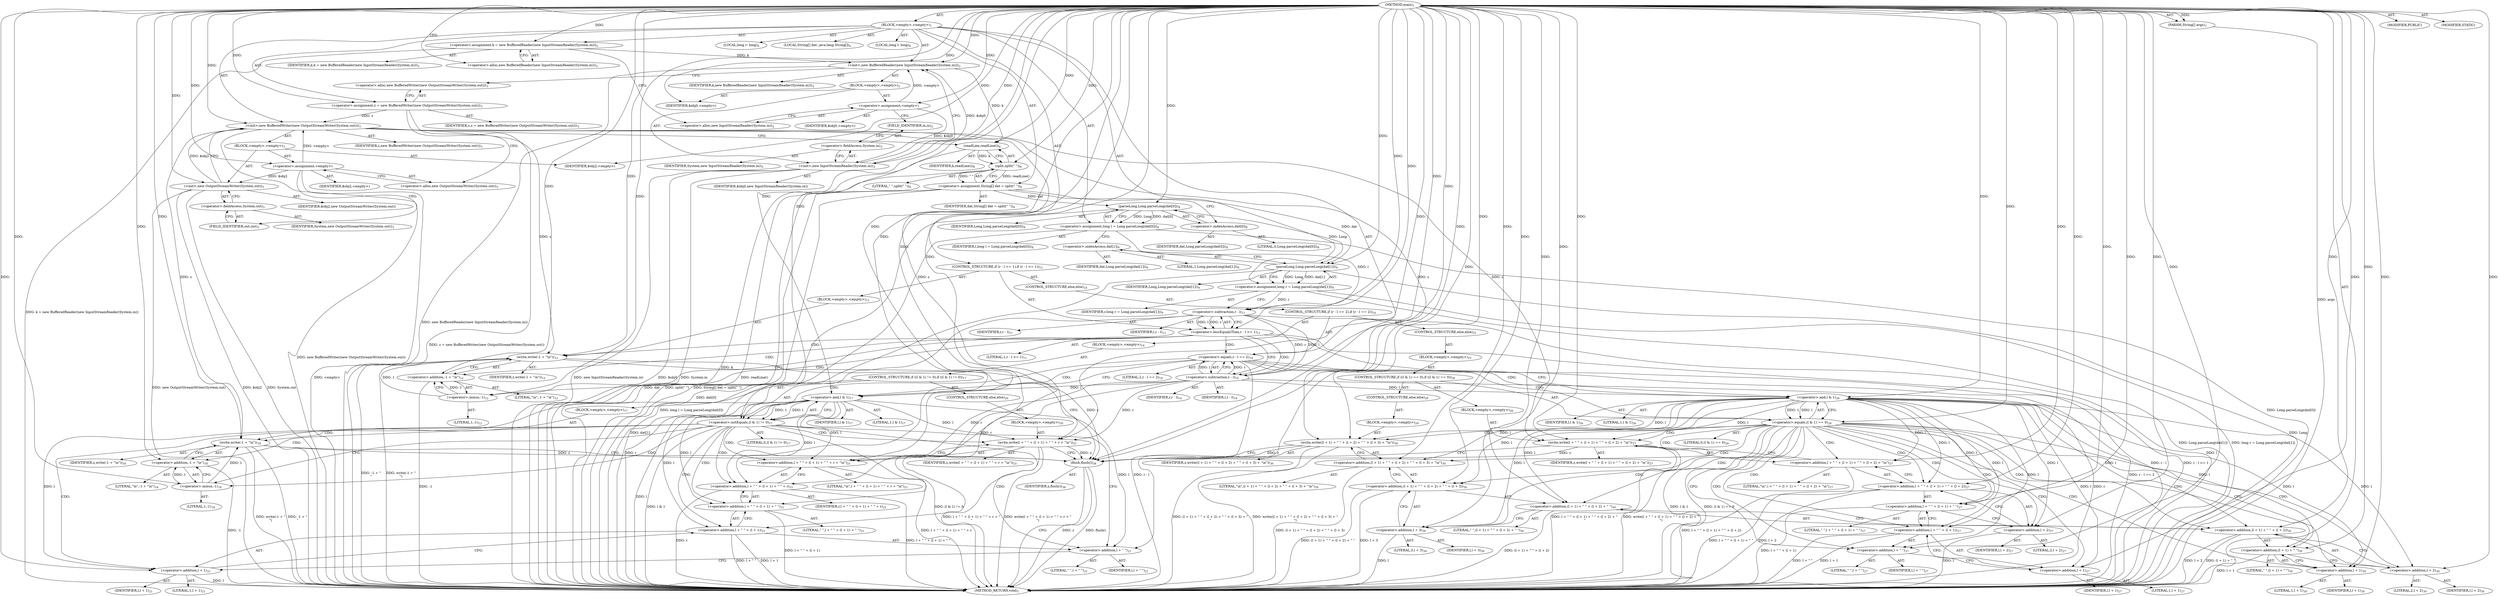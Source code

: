 digraph "main" {  
"17" [label = <(METHOD,main)<SUB>1</SUB>> ]
"18" [label = <(PARAM,String[] args)<SUB>1</SUB>> ]
"19" [label = <(BLOCK,&lt;empty&gt;,&lt;empty&gt;)<SUB>1</SUB>> ]
"20" [label = <(&lt;operator&gt;.assignment,k = new BufferedReader(new InputStreamReader(System.in)))<SUB>2</SUB>> ]
"21" [label = <(IDENTIFIER,k,k = new BufferedReader(new InputStreamReader(System.in)))<SUB>2</SUB>> ]
"22" [label = <(&lt;operator&gt;.alloc,new BufferedReader(new InputStreamReader(System.in)))<SUB>2</SUB>> ]
"23" [label = <(&lt;init&gt;,new BufferedReader(new InputStreamReader(System.in)))<SUB>2</SUB>> ]
"24" [label = <(IDENTIFIER,k,new BufferedReader(new InputStreamReader(System.in)))<SUB>2</SUB>> ]
"25" [label = <(BLOCK,&lt;empty&gt;,&lt;empty&gt;)<SUB>2</SUB>> ]
"26" [label = <(&lt;operator&gt;.assignment,&lt;empty&gt;)> ]
"27" [label = <(IDENTIFIER,$obj0,&lt;empty&gt;)> ]
"28" [label = <(&lt;operator&gt;.alloc,new InputStreamReader(System.in))<SUB>2</SUB>> ]
"29" [label = <(&lt;init&gt;,new InputStreamReader(System.in))<SUB>2</SUB>> ]
"30" [label = <(IDENTIFIER,$obj0,new InputStreamReader(System.in))> ]
"31" [label = <(&lt;operator&gt;.fieldAccess,System.in)<SUB>2</SUB>> ]
"32" [label = <(IDENTIFIER,System,new InputStreamReader(System.in))<SUB>2</SUB>> ]
"33" [label = <(FIELD_IDENTIFIER,in,in)<SUB>2</SUB>> ]
"34" [label = <(IDENTIFIER,$obj0,&lt;empty&gt;)> ]
"35" [label = <(&lt;operator&gt;.assignment,z = new BufferedWriter(new OutputStreamWriter(System.out)))<SUB>3</SUB>> ]
"36" [label = <(IDENTIFIER,z,z = new BufferedWriter(new OutputStreamWriter(System.out)))<SUB>3</SUB>> ]
"37" [label = <(&lt;operator&gt;.alloc,new BufferedWriter(new OutputStreamWriter(System.out)))<SUB>3</SUB>> ]
"38" [label = <(&lt;init&gt;,new BufferedWriter(new OutputStreamWriter(System.out)))<SUB>3</SUB>> ]
"39" [label = <(IDENTIFIER,z,new BufferedWriter(new OutputStreamWriter(System.out)))<SUB>3</SUB>> ]
"40" [label = <(BLOCK,&lt;empty&gt;,&lt;empty&gt;)<SUB>3</SUB>> ]
"41" [label = <(&lt;operator&gt;.assignment,&lt;empty&gt;)> ]
"42" [label = <(IDENTIFIER,$obj2,&lt;empty&gt;)> ]
"43" [label = <(&lt;operator&gt;.alloc,new OutputStreamWriter(System.out))<SUB>3</SUB>> ]
"44" [label = <(&lt;init&gt;,new OutputStreamWriter(System.out))<SUB>3</SUB>> ]
"45" [label = <(IDENTIFIER,$obj2,new OutputStreamWriter(System.out))> ]
"46" [label = <(&lt;operator&gt;.fieldAccess,System.out)<SUB>3</SUB>> ]
"47" [label = <(IDENTIFIER,System,new OutputStreamWriter(System.out))<SUB>3</SUB>> ]
"48" [label = <(FIELD_IDENTIFIER,out,out)<SUB>3</SUB>> ]
"49" [label = <(IDENTIFIER,$obj2,&lt;empty&gt;)> ]
"50" [label = <(LOCAL,String[] dat: java.lang.String[])<SUB>6</SUB>> ]
"51" [label = <(&lt;operator&gt;.assignment,String[] dat = split(&quot; &quot;))<SUB>6</SUB>> ]
"52" [label = <(IDENTIFIER,dat,String[] dat = split(&quot; &quot;))<SUB>6</SUB>> ]
"53" [label = <(split,split(&quot; &quot;))<SUB>6</SUB>> ]
"54" [label = <(readLine,readLine())<SUB>6</SUB>> ]
"55" [label = <(IDENTIFIER,k,readLine())<SUB>6</SUB>> ]
"56" [label = <(LITERAL,&quot; &quot;,split(&quot; &quot;))<SUB>6</SUB>> ]
"57" [label = <(LOCAL,long l: long)<SUB>8</SUB>> ]
"58" [label = <(&lt;operator&gt;.assignment,long l = Long.parseLong(dat[0]))<SUB>8</SUB>> ]
"59" [label = <(IDENTIFIER,l,long l = Long.parseLong(dat[0]))<SUB>8</SUB>> ]
"60" [label = <(parseLong,Long.parseLong(dat[0]))<SUB>8</SUB>> ]
"61" [label = <(IDENTIFIER,Long,Long.parseLong(dat[0]))<SUB>8</SUB>> ]
"62" [label = <(&lt;operator&gt;.indexAccess,dat[0])<SUB>8</SUB>> ]
"63" [label = <(IDENTIFIER,dat,Long.parseLong(dat[0]))<SUB>8</SUB>> ]
"64" [label = <(LITERAL,0,Long.parseLong(dat[0]))<SUB>8</SUB>> ]
"65" [label = <(LOCAL,long r: long)<SUB>9</SUB>> ]
"66" [label = <(&lt;operator&gt;.assignment,long r = Long.parseLong(dat[1]))<SUB>9</SUB>> ]
"67" [label = <(IDENTIFIER,r,long r = Long.parseLong(dat[1]))<SUB>9</SUB>> ]
"68" [label = <(parseLong,Long.parseLong(dat[1]))<SUB>9</SUB>> ]
"69" [label = <(IDENTIFIER,Long,Long.parseLong(dat[1]))<SUB>9</SUB>> ]
"70" [label = <(&lt;operator&gt;.indexAccess,dat[1])<SUB>9</SUB>> ]
"71" [label = <(IDENTIFIER,dat,Long.parseLong(dat[1]))<SUB>9</SUB>> ]
"72" [label = <(LITERAL,1,Long.parseLong(dat[1]))<SUB>9</SUB>> ]
"73" [label = <(CONTROL_STRUCTURE,if (r - l &lt;= 1),if (r - l &lt;= 1))<SUB>11</SUB>> ]
"74" [label = <(&lt;operator&gt;.lessEqualsThan,r - l &lt;= 1)<SUB>11</SUB>> ]
"75" [label = <(&lt;operator&gt;.subtraction,r - l)<SUB>11</SUB>> ]
"76" [label = <(IDENTIFIER,r,r - l)<SUB>11</SUB>> ]
"77" [label = <(IDENTIFIER,l,r - l)<SUB>11</SUB>> ]
"78" [label = <(LITERAL,1,r - l &lt;= 1)<SUB>11</SUB>> ]
"79" [label = <(BLOCK,&lt;empty&gt;,&lt;empty&gt;)<SUB>11</SUB>> ]
"80" [label = <(write,write(-1 + &quot;\n&quot;))<SUB>12</SUB>> ]
"81" [label = <(IDENTIFIER,z,write(-1 + &quot;\n&quot;))<SUB>12</SUB>> ]
"82" [label = <(&lt;operator&gt;.addition,-1 + &quot;\n&quot;)<SUB>12</SUB>> ]
"83" [label = <(&lt;operator&gt;.minus,-1)<SUB>12</SUB>> ]
"84" [label = <(LITERAL,1,-1)<SUB>12</SUB>> ]
"85" [label = <(LITERAL,&quot;\n&quot;,-1 + &quot;\n&quot;)<SUB>12</SUB>> ]
"86" [label = <(CONTROL_STRUCTURE,else,else)<SUB>14</SUB>> ]
"87" [label = <(CONTROL_STRUCTURE,if (r - l == 2),if (r - l == 2))<SUB>14</SUB>> ]
"88" [label = <(&lt;operator&gt;.equals,r - l == 2)<SUB>14</SUB>> ]
"89" [label = <(&lt;operator&gt;.subtraction,r - l)<SUB>14</SUB>> ]
"90" [label = <(IDENTIFIER,r,r - l)<SUB>14</SUB>> ]
"91" [label = <(IDENTIFIER,l,r - l)<SUB>14</SUB>> ]
"92" [label = <(LITERAL,2,r - l == 2)<SUB>14</SUB>> ]
"93" [label = <(BLOCK,&lt;empty&gt;,&lt;empty&gt;)<SUB>14</SUB>> ]
"94" [label = <(CONTROL_STRUCTURE,if ((l &amp; 1) != 0),if ((l &amp; 1) != 0))<SUB>17</SUB>> ]
"95" [label = <(&lt;operator&gt;.notEquals,(l &amp; 1) != 0)<SUB>17</SUB>> ]
"96" [label = <(&lt;operator&gt;.and,l &amp; 1)<SUB>17</SUB>> ]
"97" [label = <(IDENTIFIER,l,l &amp; 1)<SUB>17</SUB>> ]
"98" [label = <(LITERAL,1,l &amp; 1)<SUB>17</SUB>> ]
"99" [label = <(LITERAL,0,(l &amp; 1) != 0)<SUB>17</SUB>> ]
"100" [label = <(BLOCK,&lt;empty&gt;,&lt;empty&gt;)<SUB>17</SUB>> ]
"101" [label = <(write,write(-1 + &quot;\n&quot;))<SUB>18</SUB>> ]
"102" [label = <(IDENTIFIER,z,write(-1 + &quot;\n&quot;))<SUB>18</SUB>> ]
"103" [label = <(&lt;operator&gt;.addition,-1 + &quot;\n&quot;)<SUB>18</SUB>> ]
"104" [label = <(&lt;operator&gt;.minus,-1)<SUB>18</SUB>> ]
"105" [label = <(LITERAL,1,-1)<SUB>18</SUB>> ]
"106" [label = <(LITERAL,&quot;\n&quot;,-1 + &quot;\n&quot;)<SUB>18</SUB>> ]
"107" [label = <(CONTROL_STRUCTURE,else,else)<SUB>20</SUB>> ]
"108" [label = <(BLOCK,&lt;empty&gt;,&lt;empty&gt;)<SUB>20</SUB>> ]
"109" [label = <(write,write(l + &quot; &quot; + (l + 1) + &quot; &quot; + r + &quot;\n&quot;))<SUB>21</SUB>> ]
"110" [label = <(IDENTIFIER,z,write(l + &quot; &quot; + (l + 1) + &quot; &quot; + r + &quot;\n&quot;))<SUB>21</SUB>> ]
"111" [label = <(&lt;operator&gt;.addition,l + &quot; &quot; + (l + 1) + &quot; &quot; + r + &quot;\n&quot;)<SUB>21</SUB>> ]
"112" [label = <(&lt;operator&gt;.addition,l + &quot; &quot; + (l + 1) + &quot; &quot; + r)<SUB>21</SUB>> ]
"113" [label = <(&lt;operator&gt;.addition,l + &quot; &quot; + (l + 1) + &quot; &quot;)<SUB>21</SUB>> ]
"114" [label = <(&lt;operator&gt;.addition,l + &quot; &quot; + (l + 1))<SUB>21</SUB>> ]
"115" [label = <(&lt;operator&gt;.addition,l + &quot; &quot;)<SUB>21</SUB>> ]
"116" [label = <(IDENTIFIER,l,l + &quot; &quot;)<SUB>21</SUB>> ]
"117" [label = <(LITERAL,&quot; &quot;,l + &quot; &quot;)<SUB>21</SUB>> ]
"118" [label = <(&lt;operator&gt;.addition,l + 1)<SUB>21</SUB>> ]
"119" [label = <(IDENTIFIER,l,l + 1)<SUB>21</SUB>> ]
"120" [label = <(LITERAL,1,l + 1)<SUB>21</SUB>> ]
"121" [label = <(LITERAL,&quot; &quot;,l + &quot; &quot; + (l + 1) + &quot; &quot;)<SUB>21</SUB>> ]
"122" [label = <(IDENTIFIER,r,l + &quot; &quot; + (l + 1) + &quot; &quot; + r)<SUB>21</SUB>> ]
"123" [label = <(LITERAL,&quot;\n&quot;,l + &quot; &quot; + (l + 1) + &quot; &quot; + r + &quot;\n&quot;)<SUB>21</SUB>> ]
"124" [label = <(CONTROL_STRUCTURE,else,else)<SUB>25</SUB>> ]
"125" [label = <(BLOCK,&lt;empty&gt;,&lt;empty&gt;)<SUB>25</SUB>> ]
"126" [label = <(CONTROL_STRUCTURE,if ((l &amp; 1) == 0),if ((l &amp; 1) == 0))<SUB>26</SUB>> ]
"127" [label = <(&lt;operator&gt;.equals,(l &amp; 1) == 0)<SUB>26</SUB>> ]
"128" [label = <(&lt;operator&gt;.and,l &amp; 1)<SUB>26</SUB>> ]
"129" [label = <(IDENTIFIER,l,l &amp; 1)<SUB>26</SUB>> ]
"130" [label = <(LITERAL,1,l &amp; 1)<SUB>26</SUB>> ]
"131" [label = <(LITERAL,0,(l &amp; 1) == 0)<SUB>26</SUB>> ]
"132" [label = <(BLOCK,&lt;empty&gt;,&lt;empty&gt;)<SUB>26</SUB>> ]
"133" [label = <(write,write(l + &quot; &quot; + (l + 1) + &quot; &quot; + (l + 2) + &quot;\n&quot;))<SUB>27</SUB>> ]
"134" [label = <(IDENTIFIER,z,write(l + &quot; &quot; + (l + 1) + &quot; &quot; + (l + 2) + &quot;\n&quot;))<SUB>27</SUB>> ]
"135" [label = <(&lt;operator&gt;.addition,l + &quot; &quot; + (l + 1) + &quot; &quot; + (l + 2) + &quot;\n&quot;)<SUB>27</SUB>> ]
"136" [label = <(&lt;operator&gt;.addition,l + &quot; &quot; + (l + 1) + &quot; &quot; + (l + 2))<SUB>27</SUB>> ]
"137" [label = <(&lt;operator&gt;.addition,l + &quot; &quot; + (l + 1) + &quot; &quot;)<SUB>27</SUB>> ]
"138" [label = <(&lt;operator&gt;.addition,l + &quot; &quot; + (l + 1))<SUB>27</SUB>> ]
"139" [label = <(&lt;operator&gt;.addition,l + &quot; &quot;)<SUB>27</SUB>> ]
"140" [label = <(IDENTIFIER,l,l + &quot; &quot;)<SUB>27</SUB>> ]
"141" [label = <(LITERAL,&quot; &quot;,l + &quot; &quot;)<SUB>27</SUB>> ]
"142" [label = <(&lt;operator&gt;.addition,l + 1)<SUB>27</SUB>> ]
"143" [label = <(IDENTIFIER,l,l + 1)<SUB>27</SUB>> ]
"144" [label = <(LITERAL,1,l + 1)<SUB>27</SUB>> ]
"145" [label = <(LITERAL,&quot; &quot;,l + &quot; &quot; + (l + 1) + &quot; &quot;)<SUB>27</SUB>> ]
"146" [label = <(&lt;operator&gt;.addition,l + 2)<SUB>27</SUB>> ]
"147" [label = <(IDENTIFIER,l,l + 2)<SUB>27</SUB>> ]
"148" [label = <(LITERAL,2,l + 2)<SUB>27</SUB>> ]
"149" [label = <(LITERAL,&quot;\n&quot;,l + &quot; &quot; + (l + 1) + &quot; &quot; + (l + 2) + &quot;\n&quot;)<SUB>27</SUB>> ]
"150" [label = <(CONTROL_STRUCTURE,else,else)<SUB>29</SUB>> ]
"151" [label = <(BLOCK,&lt;empty&gt;,&lt;empty&gt;)<SUB>29</SUB>> ]
"152" [label = <(write,write((l + 1) + &quot; &quot; + (l + 2) + &quot; &quot; + (l + 3) + &quot;\n&quot;))<SUB>30</SUB>> ]
"153" [label = <(IDENTIFIER,z,write((l + 1) + &quot; &quot; + (l + 2) + &quot; &quot; + (l + 3) + &quot;\n&quot;))<SUB>30</SUB>> ]
"154" [label = <(&lt;operator&gt;.addition,(l + 1) + &quot; &quot; + (l + 2) + &quot; &quot; + (l + 3) + &quot;\n&quot;)<SUB>30</SUB>> ]
"155" [label = <(&lt;operator&gt;.addition,(l + 1) + &quot; &quot; + (l + 2) + &quot; &quot; + (l + 3))<SUB>30</SUB>> ]
"156" [label = <(&lt;operator&gt;.addition,(l + 1) + &quot; &quot; + (l + 2) + &quot; &quot;)<SUB>30</SUB>> ]
"157" [label = <(&lt;operator&gt;.addition,(l + 1) + &quot; &quot; + (l + 2))<SUB>30</SUB>> ]
"158" [label = <(&lt;operator&gt;.addition,(l + 1) + &quot; &quot;)<SUB>30</SUB>> ]
"159" [label = <(&lt;operator&gt;.addition,l + 1)<SUB>30</SUB>> ]
"160" [label = <(IDENTIFIER,l,l + 1)<SUB>30</SUB>> ]
"161" [label = <(LITERAL,1,l + 1)<SUB>30</SUB>> ]
"162" [label = <(LITERAL,&quot; &quot;,(l + 1) + &quot; &quot;)<SUB>30</SUB>> ]
"163" [label = <(&lt;operator&gt;.addition,l + 2)<SUB>30</SUB>> ]
"164" [label = <(IDENTIFIER,l,l + 2)<SUB>30</SUB>> ]
"165" [label = <(LITERAL,2,l + 2)<SUB>30</SUB>> ]
"166" [label = <(LITERAL,&quot; &quot;,(l + 1) + &quot; &quot; + (l + 2) + &quot; &quot;)<SUB>30</SUB>> ]
"167" [label = <(&lt;operator&gt;.addition,l + 3)<SUB>30</SUB>> ]
"168" [label = <(IDENTIFIER,l,l + 3)<SUB>30</SUB>> ]
"169" [label = <(LITERAL,3,l + 3)<SUB>30</SUB>> ]
"170" [label = <(LITERAL,&quot;\n&quot;,(l + 1) + &quot; &quot; + (l + 2) + &quot; &quot; + (l + 3) + &quot;\n&quot;)<SUB>30</SUB>> ]
"171" [label = <(flush,flush())<SUB>38</SUB>> ]
"172" [label = <(IDENTIFIER,z,flush())<SUB>38</SUB>> ]
"173" [label = <(MODIFIER,PUBLIC)> ]
"174" [label = <(MODIFIER,STATIC)> ]
"175" [label = <(METHOD_RETURN,void)<SUB>1</SUB>> ]
  "17" -> "18"  [ label = "AST: "] 
  "17" -> "19"  [ label = "AST: "] 
  "17" -> "173"  [ label = "AST: "] 
  "17" -> "174"  [ label = "AST: "] 
  "17" -> "175"  [ label = "AST: "] 
  "19" -> "20"  [ label = "AST: "] 
  "19" -> "23"  [ label = "AST: "] 
  "19" -> "35"  [ label = "AST: "] 
  "19" -> "38"  [ label = "AST: "] 
  "19" -> "50"  [ label = "AST: "] 
  "19" -> "51"  [ label = "AST: "] 
  "19" -> "57"  [ label = "AST: "] 
  "19" -> "58"  [ label = "AST: "] 
  "19" -> "65"  [ label = "AST: "] 
  "19" -> "66"  [ label = "AST: "] 
  "19" -> "73"  [ label = "AST: "] 
  "19" -> "171"  [ label = "AST: "] 
  "20" -> "21"  [ label = "AST: "] 
  "20" -> "22"  [ label = "AST: "] 
  "23" -> "24"  [ label = "AST: "] 
  "23" -> "25"  [ label = "AST: "] 
  "25" -> "26"  [ label = "AST: "] 
  "25" -> "29"  [ label = "AST: "] 
  "25" -> "34"  [ label = "AST: "] 
  "26" -> "27"  [ label = "AST: "] 
  "26" -> "28"  [ label = "AST: "] 
  "29" -> "30"  [ label = "AST: "] 
  "29" -> "31"  [ label = "AST: "] 
  "31" -> "32"  [ label = "AST: "] 
  "31" -> "33"  [ label = "AST: "] 
  "35" -> "36"  [ label = "AST: "] 
  "35" -> "37"  [ label = "AST: "] 
  "38" -> "39"  [ label = "AST: "] 
  "38" -> "40"  [ label = "AST: "] 
  "40" -> "41"  [ label = "AST: "] 
  "40" -> "44"  [ label = "AST: "] 
  "40" -> "49"  [ label = "AST: "] 
  "41" -> "42"  [ label = "AST: "] 
  "41" -> "43"  [ label = "AST: "] 
  "44" -> "45"  [ label = "AST: "] 
  "44" -> "46"  [ label = "AST: "] 
  "46" -> "47"  [ label = "AST: "] 
  "46" -> "48"  [ label = "AST: "] 
  "51" -> "52"  [ label = "AST: "] 
  "51" -> "53"  [ label = "AST: "] 
  "53" -> "54"  [ label = "AST: "] 
  "53" -> "56"  [ label = "AST: "] 
  "54" -> "55"  [ label = "AST: "] 
  "58" -> "59"  [ label = "AST: "] 
  "58" -> "60"  [ label = "AST: "] 
  "60" -> "61"  [ label = "AST: "] 
  "60" -> "62"  [ label = "AST: "] 
  "62" -> "63"  [ label = "AST: "] 
  "62" -> "64"  [ label = "AST: "] 
  "66" -> "67"  [ label = "AST: "] 
  "66" -> "68"  [ label = "AST: "] 
  "68" -> "69"  [ label = "AST: "] 
  "68" -> "70"  [ label = "AST: "] 
  "70" -> "71"  [ label = "AST: "] 
  "70" -> "72"  [ label = "AST: "] 
  "73" -> "74"  [ label = "AST: "] 
  "73" -> "79"  [ label = "AST: "] 
  "73" -> "86"  [ label = "AST: "] 
  "74" -> "75"  [ label = "AST: "] 
  "74" -> "78"  [ label = "AST: "] 
  "75" -> "76"  [ label = "AST: "] 
  "75" -> "77"  [ label = "AST: "] 
  "79" -> "80"  [ label = "AST: "] 
  "80" -> "81"  [ label = "AST: "] 
  "80" -> "82"  [ label = "AST: "] 
  "82" -> "83"  [ label = "AST: "] 
  "82" -> "85"  [ label = "AST: "] 
  "83" -> "84"  [ label = "AST: "] 
  "86" -> "87"  [ label = "AST: "] 
  "87" -> "88"  [ label = "AST: "] 
  "87" -> "93"  [ label = "AST: "] 
  "87" -> "124"  [ label = "AST: "] 
  "88" -> "89"  [ label = "AST: "] 
  "88" -> "92"  [ label = "AST: "] 
  "89" -> "90"  [ label = "AST: "] 
  "89" -> "91"  [ label = "AST: "] 
  "93" -> "94"  [ label = "AST: "] 
  "94" -> "95"  [ label = "AST: "] 
  "94" -> "100"  [ label = "AST: "] 
  "94" -> "107"  [ label = "AST: "] 
  "95" -> "96"  [ label = "AST: "] 
  "95" -> "99"  [ label = "AST: "] 
  "96" -> "97"  [ label = "AST: "] 
  "96" -> "98"  [ label = "AST: "] 
  "100" -> "101"  [ label = "AST: "] 
  "101" -> "102"  [ label = "AST: "] 
  "101" -> "103"  [ label = "AST: "] 
  "103" -> "104"  [ label = "AST: "] 
  "103" -> "106"  [ label = "AST: "] 
  "104" -> "105"  [ label = "AST: "] 
  "107" -> "108"  [ label = "AST: "] 
  "108" -> "109"  [ label = "AST: "] 
  "109" -> "110"  [ label = "AST: "] 
  "109" -> "111"  [ label = "AST: "] 
  "111" -> "112"  [ label = "AST: "] 
  "111" -> "123"  [ label = "AST: "] 
  "112" -> "113"  [ label = "AST: "] 
  "112" -> "122"  [ label = "AST: "] 
  "113" -> "114"  [ label = "AST: "] 
  "113" -> "121"  [ label = "AST: "] 
  "114" -> "115"  [ label = "AST: "] 
  "114" -> "118"  [ label = "AST: "] 
  "115" -> "116"  [ label = "AST: "] 
  "115" -> "117"  [ label = "AST: "] 
  "118" -> "119"  [ label = "AST: "] 
  "118" -> "120"  [ label = "AST: "] 
  "124" -> "125"  [ label = "AST: "] 
  "125" -> "126"  [ label = "AST: "] 
  "126" -> "127"  [ label = "AST: "] 
  "126" -> "132"  [ label = "AST: "] 
  "126" -> "150"  [ label = "AST: "] 
  "127" -> "128"  [ label = "AST: "] 
  "127" -> "131"  [ label = "AST: "] 
  "128" -> "129"  [ label = "AST: "] 
  "128" -> "130"  [ label = "AST: "] 
  "132" -> "133"  [ label = "AST: "] 
  "133" -> "134"  [ label = "AST: "] 
  "133" -> "135"  [ label = "AST: "] 
  "135" -> "136"  [ label = "AST: "] 
  "135" -> "149"  [ label = "AST: "] 
  "136" -> "137"  [ label = "AST: "] 
  "136" -> "146"  [ label = "AST: "] 
  "137" -> "138"  [ label = "AST: "] 
  "137" -> "145"  [ label = "AST: "] 
  "138" -> "139"  [ label = "AST: "] 
  "138" -> "142"  [ label = "AST: "] 
  "139" -> "140"  [ label = "AST: "] 
  "139" -> "141"  [ label = "AST: "] 
  "142" -> "143"  [ label = "AST: "] 
  "142" -> "144"  [ label = "AST: "] 
  "146" -> "147"  [ label = "AST: "] 
  "146" -> "148"  [ label = "AST: "] 
  "150" -> "151"  [ label = "AST: "] 
  "151" -> "152"  [ label = "AST: "] 
  "152" -> "153"  [ label = "AST: "] 
  "152" -> "154"  [ label = "AST: "] 
  "154" -> "155"  [ label = "AST: "] 
  "154" -> "170"  [ label = "AST: "] 
  "155" -> "156"  [ label = "AST: "] 
  "155" -> "167"  [ label = "AST: "] 
  "156" -> "157"  [ label = "AST: "] 
  "156" -> "166"  [ label = "AST: "] 
  "157" -> "158"  [ label = "AST: "] 
  "157" -> "163"  [ label = "AST: "] 
  "158" -> "159"  [ label = "AST: "] 
  "158" -> "162"  [ label = "AST: "] 
  "159" -> "160"  [ label = "AST: "] 
  "159" -> "161"  [ label = "AST: "] 
  "163" -> "164"  [ label = "AST: "] 
  "163" -> "165"  [ label = "AST: "] 
  "167" -> "168"  [ label = "AST: "] 
  "167" -> "169"  [ label = "AST: "] 
  "171" -> "172"  [ label = "AST: "] 
  "20" -> "28"  [ label = "CFG: "] 
  "23" -> "37"  [ label = "CFG: "] 
  "35" -> "43"  [ label = "CFG: "] 
  "38" -> "54"  [ label = "CFG: "] 
  "51" -> "62"  [ label = "CFG: "] 
  "58" -> "70"  [ label = "CFG: "] 
  "66" -> "75"  [ label = "CFG: "] 
  "171" -> "175"  [ label = "CFG: "] 
  "22" -> "20"  [ label = "CFG: "] 
  "37" -> "35"  [ label = "CFG: "] 
  "53" -> "51"  [ label = "CFG: "] 
  "60" -> "58"  [ label = "CFG: "] 
  "68" -> "66"  [ label = "CFG: "] 
  "74" -> "83"  [ label = "CFG: "] 
  "74" -> "89"  [ label = "CFG: "] 
  "26" -> "33"  [ label = "CFG: "] 
  "29" -> "23"  [ label = "CFG: "] 
  "41" -> "48"  [ label = "CFG: "] 
  "44" -> "38"  [ label = "CFG: "] 
  "54" -> "53"  [ label = "CFG: "] 
  "62" -> "60"  [ label = "CFG: "] 
  "70" -> "68"  [ label = "CFG: "] 
  "75" -> "74"  [ label = "CFG: "] 
  "80" -> "171"  [ label = "CFG: "] 
  "28" -> "26"  [ label = "CFG: "] 
  "31" -> "29"  [ label = "CFG: "] 
  "43" -> "41"  [ label = "CFG: "] 
  "46" -> "44"  [ label = "CFG: "] 
  "82" -> "80"  [ label = "CFG: "] 
  "88" -> "96"  [ label = "CFG: "] 
  "88" -> "128"  [ label = "CFG: "] 
  "33" -> "31"  [ label = "CFG: "] 
  "48" -> "46"  [ label = "CFG: "] 
  "83" -> "82"  [ label = "CFG: "] 
  "89" -> "88"  [ label = "CFG: "] 
  "95" -> "104"  [ label = "CFG: "] 
  "95" -> "115"  [ label = "CFG: "] 
  "96" -> "95"  [ label = "CFG: "] 
  "101" -> "171"  [ label = "CFG: "] 
  "127" -> "139"  [ label = "CFG: "] 
  "127" -> "159"  [ label = "CFG: "] 
  "103" -> "101"  [ label = "CFG: "] 
  "109" -> "171"  [ label = "CFG: "] 
  "128" -> "127"  [ label = "CFG: "] 
  "133" -> "171"  [ label = "CFG: "] 
  "104" -> "103"  [ label = "CFG: "] 
  "111" -> "109"  [ label = "CFG: "] 
  "135" -> "133"  [ label = "CFG: "] 
  "152" -> "171"  [ label = "CFG: "] 
  "112" -> "111"  [ label = "CFG: "] 
  "136" -> "135"  [ label = "CFG: "] 
  "154" -> "152"  [ label = "CFG: "] 
  "113" -> "112"  [ label = "CFG: "] 
  "137" -> "146"  [ label = "CFG: "] 
  "146" -> "136"  [ label = "CFG: "] 
  "155" -> "154"  [ label = "CFG: "] 
  "114" -> "113"  [ label = "CFG: "] 
  "138" -> "137"  [ label = "CFG: "] 
  "156" -> "167"  [ label = "CFG: "] 
  "167" -> "155"  [ label = "CFG: "] 
  "115" -> "118"  [ label = "CFG: "] 
  "118" -> "114"  [ label = "CFG: "] 
  "139" -> "142"  [ label = "CFG: "] 
  "142" -> "138"  [ label = "CFG: "] 
  "157" -> "156"  [ label = "CFG: "] 
  "158" -> "163"  [ label = "CFG: "] 
  "163" -> "157"  [ label = "CFG: "] 
  "159" -> "158"  [ label = "CFG: "] 
  "17" -> "22"  [ label = "CFG: "] 
  "18" -> "175"  [ label = "DDG: args"] 
  "20" -> "175"  [ label = "DDG: k = new BufferedReader(new InputStreamReader(System.in))"] 
  "29" -> "175"  [ label = "DDG: $obj0"] 
  "29" -> "175"  [ label = "DDG: System.in"] 
  "29" -> "175"  [ label = "DDG: new InputStreamReader(System.in)"] 
  "23" -> "175"  [ label = "DDG: new BufferedReader(new InputStreamReader(System.in))"] 
  "35" -> "175"  [ label = "DDG: z = new BufferedWriter(new OutputStreamWriter(System.out))"] 
  "41" -> "175"  [ label = "DDG: &lt;empty&gt;"] 
  "44" -> "175"  [ label = "DDG: $obj2"] 
  "44" -> "175"  [ label = "DDG: System.out"] 
  "44" -> "175"  [ label = "DDG: new OutputStreamWriter(System.out)"] 
  "38" -> "175"  [ label = "DDG: new BufferedWriter(new OutputStreamWriter(System.out))"] 
  "51" -> "175"  [ label = "DDG: dat"] 
  "54" -> "175"  [ label = "DDG: k"] 
  "53" -> "175"  [ label = "DDG: readLine()"] 
  "51" -> "175"  [ label = "DDG: split(&quot; &quot;)"] 
  "51" -> "175"  [ label = "DDG: String[] dat = split(&quot; &quot;)"] 
  "60" -> "175"  [ label = "DDG: dat[0]"] 
  "58" -> "175"  [ label = "DDG: Long.parseLong(dat[0])"] 
  "58" -> "175"  [ label = "DDG: long l = Long.parseLong(dat[0])"] 
  "68" -> "175"  [ label = "DDG: Long"] 
  "68" -> "175"  [ label = "DDG: dat[1]"] 
  "66" -> "175"  [ label = "DDG: Long.parseLong(dat[1])"] 
  "66" -> "175"  [ label = "DDG: long r = Long.parseLong(dat[1])"] 
  "75" -> "175"  [ label = "DDG: r"] 
  "75" -> "175"  [ label = "DDG: l"] 
  "74" -> "175"  [ label = "DDG: r - l"] 
  "74" -> "175"  [ label = "DDG: r - l &lt;= 1"] 
  "89" -> "175"  [ label = "DDG: r"] 
  "88" -> "175"  [ label = "DDG: r - l"] 
  "88" -> "175"  [ label = "DDG: r - l == 2"] 
  "127" -> "175"  [ label = "DDG: l &amp; 1"] 
  "127" -> "175"  [ label = "DDG: (l &amp; 1) == 0"] 
  "158" -> "175"  [ label = "DDG: l + 1"] 
  "157" -> "175"  [ label = "DDG: (l + 1) + &quot; &quot;"] 
  "157" -> "175"  [ label = "DDG: l + 2"] 
  "156" -> "175"  [ label = "DDG: (l + 1) + &quot; &quot; + (l + 2)"] 
  "155" -> "175"  [ label = "DDG: (l + 1) + &quot; &quot; + (l + 2) + &quot; &quot;"] 
  "167" -> "175"  [ label = "DDG: l"] 
  "155" -> "175"  [ label = "DDG: l + 3"] 
  "154" -> "175"  [ label = "DDG: (l + 1) + &quot; &quot; + (l + 2) + &quot; &quot; + (l + 3)"] 
  "152" -> "175"  [ label = "DDG: (l + 1) + &quot; &quot; + (l + 2) + &quot; &quot; + (l + 3) + &quot;\n&quot;"] 
  "152" -> "175"  [ label = "DDG: write((l + 1) + &quot; &quot; + (l + 2) + &quot; &quot; + (l + 3) + &quot;\n&quot;)"] 
  "138" -> "175"  [ label = "DDG: l + &quot; &quot;"] 
  "138" -> "175"  [ label = "DDG: l + 1"] 
  "137" -> "175"  [ label = "DDG: l + &quot; &quot; + (l + 1)"] 
  "136" -> "175"  [ label = "DDG: l + &quot; &quot; + (l + 1) + &quot; &quot;"] 
  "146" -> "175"  [ label = "DDG: l"] 
  "136" -> "175"  [ label = "DDG: l + 2"] 
  "135" -> "175"  [ label = "DDG: l + &quot; &quot; + (l + 1) + &quot; &quot; + (l + 2)"] 
  "133" -> "175"  [ label = "DDG: l + &quot; &quot; + (l + 1) + &quot; &quot; + (l + 2) + &quot;\n&quot;"] 
  "133" -> "175"  [ label = "DDG: write(l + &quot; &quot; + (l + 1) + &quot; &quot; + (l + 2) + &quot;\n&quot;)"] 
  "96" -> "175"  [ label = "DDG: l"] 
  "95" -> "175"  [ label = "DDG: l &amp; 1"] 
  "95" -> "175"  [ label = "DDG: (l &amp; 1) != 0"] 
  "114" -> "175"  [ label = "DDG: l + &quot; &quot;"] 
  "118" -> "175"  [ label = "DDG: l"] 
  "114" -> "175"  [ label = "DDG: l + 1"] 
  "113" -> "175"  [ label = "DDG: l + &quot; &quot; + (l + 1)"] 
  "112" -> "175"  [ label = "DDG: l + &quot; &quot; + (l + 1) + &quot; &quot;"] 
  "112" -> "175"  [ label = "DDG: r"] 
  "111" -> "175"  [ label = "DDG: l + &quot; &quot; + (l + 1) + &quot; &quot; + r"] 
  "109" -> "175"  [ label = "DDG: l + &quot; &quot; + (l + 1) + &quot; &quot; + r + &quot;\n&quot;"] 
  "109" -> "175"  [ label = "DDG: write(l + &quot; &quot; + (l + 1) + &quot; &quot; + r + &quot;\n&quot;)"] 
  "103" -> "175"  [ label = "DDG: -1"] 
  "101" -> "175"  [ label = "DDG: -1 + &quot;\n&quot;"] 
  "101" -> "175"  [ label = "DDG: write(-1 + &quot;\n&quot;)"] 
  "82" -> "175"  [ label = "DDG: -1"] 
  "80" -> "175"  [ label = "DDG: -1 + &quot;\n&quot;"] 
  "80" -> "175"  [ label = "DDG: write(-1 + &quot;\n&quot;)"] 
  "171" -> "175"  [ label = "DDG: z"] 
  "171" -> "175"  [ label = "DDG: flush()"] 
  "17" -> "18"  [ label = "DDG: "] 
  "17" -> "20"  [ label = "DDG: "] 
  "17" -> "35"  [ label = "DDG: "] 
  "53" -> "51"  [ label = "DDG: readLine()"] 
  "53" -> "51"  [ label = "DDG: &quot; &quot;"] 
  "60" -> "58"  [ label = "DDG: Long"] 
  "60" -> "58"  [ label = "DDG: dat[0]"] 
  "68" -> "66"  [ label = "DDG: Long"] 
  "68" -> "66"  [ label = "DDG: dat[1]"] 
  "20" -> "23"  [ label = "DDG: k"] 
  "17" -> "23"  [ label = "DDG: "] 
  "26" -> "23"  [ label = "DDG: &lt;empty&gt;"] 
  "29" -> "23"  [ label = "DDG: $obj0"] 
  "35" -> "38"  [ label = "DDG: z"] 
  "17" -> "38"  [ label = "DDG: "] 
  "41" -> "38"  [ label = "DDG: &lt;empty&gt;"] 
  "44" -> "38"  [ label = "DDG: $obj2"] 
  "152" -> "171"  [ label = "DDG: z"] 
  "133" -> "171"  [ label = "DDG: z"] 
  "109" -> "171"  [ label = "DDG: z"] 
  "101" -> "171"  [ label = "DDG: z"] 
  "80" -> "171"  [ label = "DDG: z"] 
  "17" -> "171"  [ label = "DDG: "] 
  "17" -> "26"  [ label = "DDG: "] 
  "17" -> "34"  [ label = "DDG: "] 
  "17" -> "41"  [ label = "DDG: "] 
  "17" -> "49"  [ label = "DDG: "] 
  "54" -> "53"  [ label = "DDG: k"] 
  "17" -> "53"  [ label = "DDG: "] 
  "17" -> "60"  [ label = "DDG: "] 
  "51" -> "60"  [ label = "DDG: dat"] 
  "60" -> "68"  [ label = "DDG: Long"] 
  "17" -> "68"  [ label = "DDG: "] 
  "51" -> "68"  [ label = "DDG: dat"] 
  "75" -> "74"  [ label = "DDG: r"] 
  "75" -> "74"  [ label = "DDG: l"] 
  "17" -> "74"  [ label = "DDG: "] 
  "26" -> "29"  [ label = "DDG: $obj0"] 
  "17" -> "29"  [ label = "DDG: "] 
  "41" -> "44"  [ label = "DDG: $obj2"] 
  "17" -> "44"  [ label = "DDG: "] 
  "23" -> "54"  [ label = "DDG: k"] 
  "17" -> "54"  [ label = "DDG: "] 
  "66" -> "75"  [ label = "DDG: r"] 
  "17" -> "75"  [ label = "DDG: "] 
  "58" -> "75"  [ label = "DDG: l"] 
  "38" -> "80"  [ label = "DDG: z"] 
  "17" -> "80"  [ label = "DDG: "] 
  "83" -> "80"  [ label = "DDG: 1"] 
  "83" -> "82"  [ label = "DDG: 1"] 
  "17" -> "82"  [ label = "DDG: "] 
  "89" -> "88"  [ label = "DDG: r"] 
  "89" -> "88"  [ label = "DDG: l"] 
  "17" -> "88"  [ label = "DDG: "] 
  "17" -> "83"  [ label = "DDG: "] 
  "75" -> "89"  [ label = "DDG: r"] 
  "17" -> "89"  [ label = "DDG: "] 
  "75" -> "89"  [ label = "DDG: l"] 
  "96" -> "95"  [ label = "DDG: l"] 
  "96" -> "95"  [ label = "DDG: 1"] 
  "17" -> "95"  [ label = "DDG: "] 
  "89" -> "96"  [ label = "DDG: l"] 
  "17" -> "96"  [ label = "DDG: "] 
  "38" -> "101"  [ label = "DDG: z"] 
  "17" -> "101"  [ label = "DDG: "] 
  "104" -> "101"  [ label = "DDG: 1"] 
  "128" -> "127"  [ label = "DDG: l"] 
  "128" -> "127"  [ label = "DDG: 1"] 
  "17" -> "127"  [ label = "DDG: "] 
  "104" -> "103"  [ label = "DDG: 1"] 
  "17" -> "103"  [ label = "DDG: "] 
  "38" -> "109"  [ label = "DDG: z"] 
  "17" -> "109"  [ label = "DDG: "] 
  "96" -> "109"  [ label = "DDG: l"] 
  "89" -> "109"  [ label = "DDG: r"] 
  "89" -> "128"  [ label = "DDG: l"] 
  "17" -> "128"  [ label = "DDG: "] 
  "38" -> "133"  [ label = "DDG: z"] 
  "17" -> "133"  [ label = "DDG: "] 
  "128" -> "133"  [ label = "DDG: l"] 
  "17" -> "104"  [ label = "DDG: "] 
  "96" -> "111"  [ label = "DDG: l"] 
  "17" -> "111"  [ label = "DDG: "] 
  "89" -> "111"  [ label = "DDG: r"] 
  "128" -> "135"  [ label = "DDG: l"] 
  "17" -> "135"  [ label = "DDG: "] 
  "38" -> "152"  [ label = "DDG: z"] 
  "17" -> "152"  [ label = "DDG: "] 
  "128" -> "152"  [ label = "DDG: l"] 
  "96" -> "112"  [ label = "DDG: l"] 
  "17" -> "112"  [ label = "DDG: "] 
  "89" -> "112"  [ label = "DDG: r"] 
  "128" -> "136"  [ label = "DDG: l"] 
  "17" -> "136"  [ label = "DDG: "] 
  "128" -> "154"  [ label = "DDG: l"] 
  "17" -> "154"  [ label = "DDG: "] 
  "96" -> "113"  [ label = "DDG: l"] 
  "17" -> "113"  [ label = "DDG: "] 
  "128" -> "137"  [ label = "DDG: l"] 
  "17" -> "137"  [ label = "DDG: "] 
  "17" -> "146"  [ label = "DDG: "] 
  "128" -> "146"  [ label = "DDG: l"] 
  "128" -> "155"  [ label = "DDG: l"] 
  "17" -> "155"  [ label = "DDG: "] 
  "96" -> "114"  [ label = "DDG: l"] 
  "17" -> "114"  [ label = "DDG: "] 
  "128" -> "138"  [ label = "DDG: l"] 
  "17" -> "138"  [ label = "DDG: "] 
  "128" -> "156"  [ label = "DDG: l"] 
  "17" -> "156"  [ label = "DDG: "] 
  "17" -> "167"  [ label = "DDG: "] 
  "128" -> "167"  [ label = "DDG: l"] 
  "96" -> "115"  [ label = "DDG: l"] 
  "17" -> "115"  [ label = "DDG: "] 
  "17" -> "118"  [ label = "DDG: "] 
  "96" -> "118"  [ label = "DDG: l"] 
  "128" -> "139"  [ label = "DDG: l"] 
  "17" -> "139"  [ label = "DDG: "] 
  "17" -> "142"  [ label = "DDG: "] 
  "128" -> "142"  [ label = "DDG: l"] 
  "128" -> "157"  [ label = "DDG: l"] 
  "17" -> "157"  [ label = "DDG: "] 
  "128" -> "158"  [ label = "DDG: l"] 
  "17" -> "158"  [ label = "DDG: "] 
  "17" -> "163"  [ label = "DDG: "] 
  "128" -> "163"  [ label = "DDG: l"] 
  "128" -> "159"  [ label = "DDG: l"] 
  "17" -> "159"  [ label = "DDG: "] 
  "74" -> "89"  [ label = "CDG: "] 
  "74" -> "82"  [ label = "CDG: "] 
  "74" -> "80"  [ label = "CDG: "] 
  "74" -> "83"  [ label = "CDG: "] 
  "74" -> "88"  [ label = "CDG: "] 
  "88" -> "96"  [ label = "CDG: "] 
  "88" -> "128"  [ label = "CDG: "] 
  "88" -> "95"  [ label = "CDG: "] 
  "88" -> "127"  [ label = "CDG: "] 
  "95" -> "115"  [ label = "CDG: "] 
  "95" -> "113"  [ label = "CDG: "] 
  "95" -> "114"  [ label = "CDG: "] 
  "95" -> "103"  [ label = "CDG: "] 
  "95" -> "104"  [ label = "CDG: "] 
  "95" -> "112"  [ label = "CDG: "] 
  "95" -> "101"  [ label = "CDG: "] 
  "95" -> "118"  [ label = "CDG: "] 
  "95" -> "111"  [ label = "CDG: "] 
  "95" -> "109"  [ label = "CDG: "] 
  "127" -> "167"  [ label = "CDG: "] 
  "127" -> "136"  [ label = "CDG: "] 
  "127" -> "154"  [ label = "CDG: "] 
  "127" -> "146"  [ label = "CDG: "] 
  "127" -> "163"  [ label = "CDG: "] 
  "127" -> "142"  [ label = "CDG: "] 
  "127" -> "157"  [ label = "CDG: "] 
  "127" -> "159"  [ label = "CDG: "] 
  "127" -> "138"  [ label = "CDG: "] 
  "127" -> "137"  [ label = "CDG: "] 
  "127" -> "152"  [ label = "CDG: "] 
  "127" -> "135"  [ label = "CDG: "] 
  "127" -> "155"  [ label = "CDG: "] 
  "127" -> "139"  [ label = "CDG: "] 
  "127" -> "156"  [ label = "CDG: "] 
  "127" -> "158"  [ label = "CDG: "] 
  "127" -> "133"  [ label = "CDG: "] 
}
